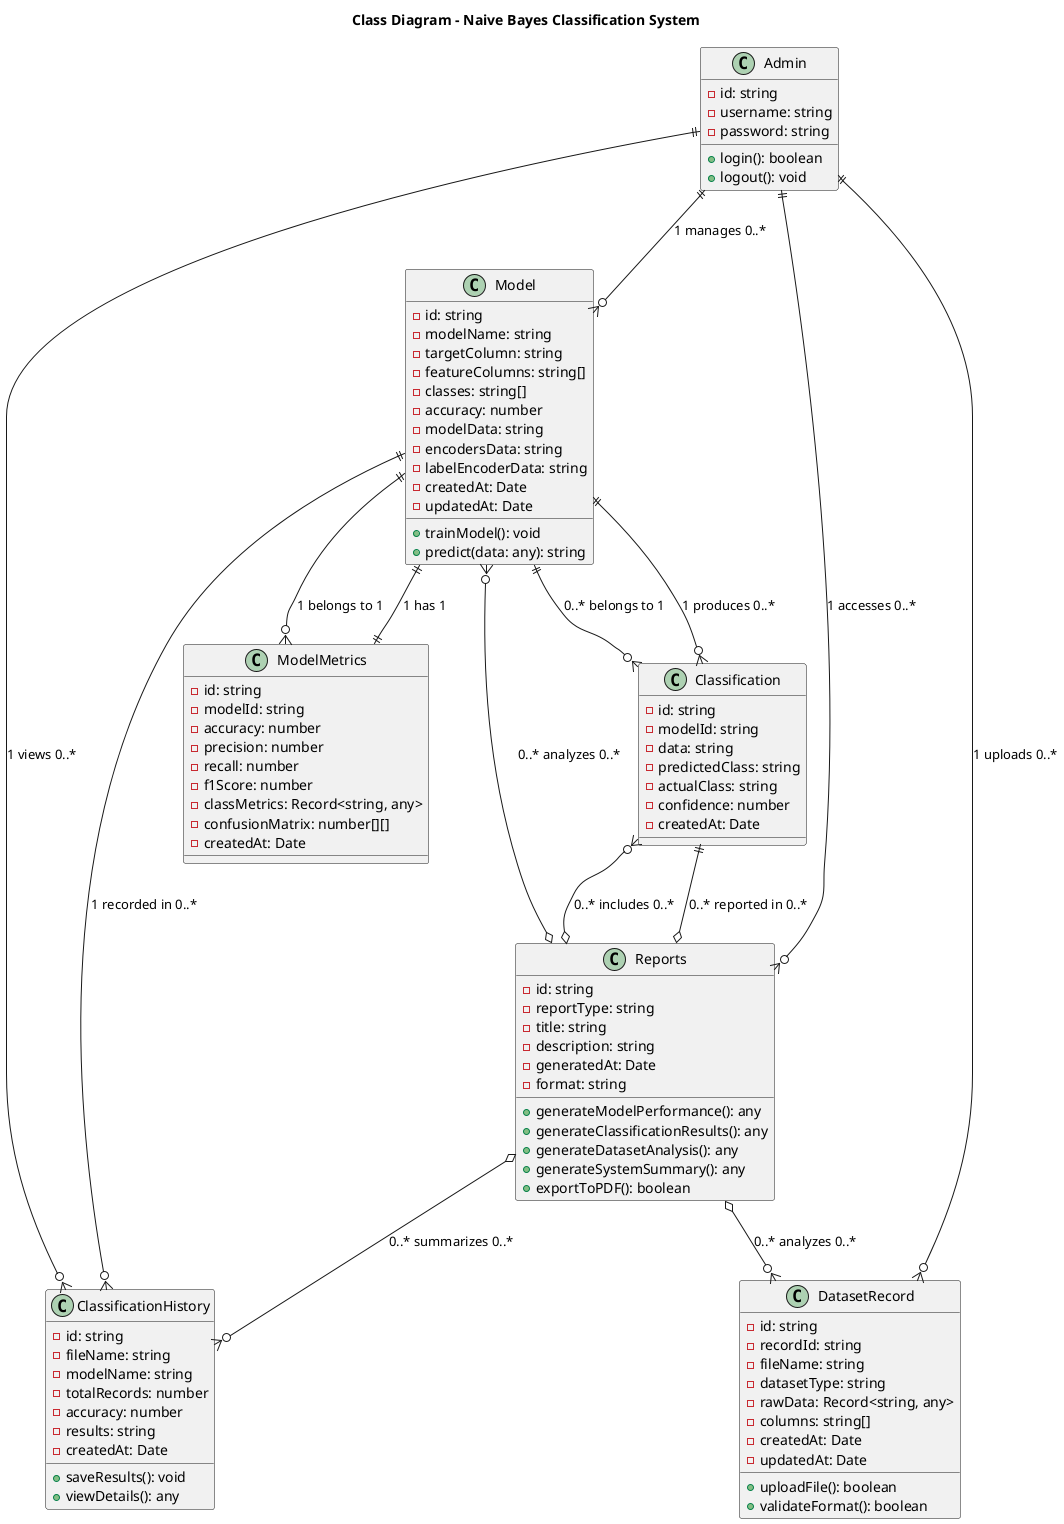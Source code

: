 @startuml Class Diagram - Naive Bayes Classification System
title Class Diagram - Naive Bayes Classification System

' === MAIN CLASSES ===
class Admin {
  -id: string
  -username: string
  -password: string
  +login(): boolean
  +logout(): void
}

class Model {
  -id: string
  -modelName: string
  -targetColumn: string
  -featureColumns: string[]
  -classes: string[]
  -accuracy: number
  -modelData: string
  -encodersData: string
  -labelEncoderData: string
  -createdAt: Date
  -updatedAt: Date
  +trainModel(): void
  +predict(data: any): string
}

class Classification {
  -id: string
  -modelId: string
  -data: string
  -predictedClass: string
  -actualClass: string
  -confidence: number
  -createdAt: Date
}

class ModelMetrics {
  -id: string
  -modelId: string
  -accuracy: number
  -precision: number
  -recall: number
  -f1Score: number
  -classMetrics: Record<string, any>
  -confusionMatrix: number[][]
  -createdAt: Date
}

class DatasetRecord {
  -id: string
  -recordId: string
  -fileName: string
  -datasetType: string
  -rawData: Record<string, any>
  -columns: string[]
  -createdAt: Date
  -updatedAt: Date
  +uploadFile(): boolean
  +validateFormat(): boolean
}

class ClassificationHistory {
  -id: string
  -fileName: string
  -modelName: string
  -totalRecords: number
  -accuracy: number
  -results: string
  -createdAt: Date
  +saveResults(): void
  +viewDetails(): any
}

class Reports {
  -id: string
  -reportType: string
  -title: string
  -description: string
  -generatedAt: Date
  -format: string
  +generateModelPerformance(): any
  +generateClassificationResults(): any
  +generateDatasetAnalysis(): any
  +generateSystemSummary(): any
  +exportToPDF(): boolean
}

' === RELATIONSHIPS ===
' Legend:
' ||--||  : One-to-One
' ||--o{  : One-to-Many 
' }o--||  : Many-to-One
' }o--o{  : Many-to-Many
' ||--|>  : Inheritance/Extends
' ||..>   : Implements/Uses
' ||--*   : Composition (strong)
' ||--o   : Aggregation (weak)

' Admin relationships
Admin ||--o{ Model : "1 manages 0..*"
Admin ||--o{ DatasetRecord : "1 uploads 0..*"
Admin ||--o{ ClassificationHistory : "1 views 0..*"
Admin ||--o{ Reports : "1 accesses 0..*"

' Model relationships (core entity)
Model ||--o{ Classification : "1 produces 0..*"
Model ||--|| ModelMetrics : "1 has 1"
Model ||--o{ ClassificationHistory : "1 recorded in 0..*"

' Classification relationships
Classification }o--|| Model : "0..* belongs to 1"
Classification ||--o Reports : "0..* reported in 0..*"

' ModelMetrics relationships
ModelMetrics }o--|| Model : "1 belongs to 1"

' Reports relationships (aggregation)
Reports o--o{ Model : "0..* analyzes 0..*"
Reports o--o{ Classification : "0..* includes 0..*"
Reports o--o{ DatasetRecord : "0..* analyzes 0..*"
Reports o--o{ ClassificationHistory : "0..* summarizes 0..*"

@enduml
